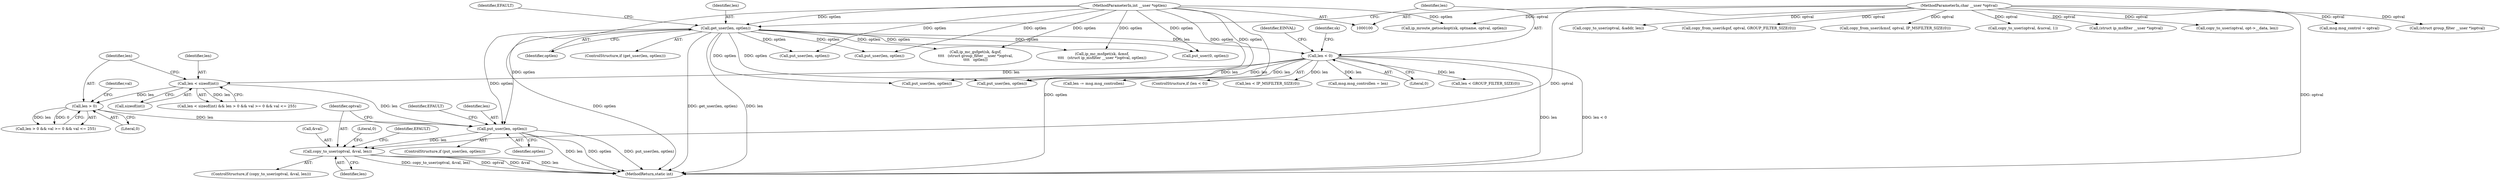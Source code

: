digraph "0_linux_f6d8bd051c391c1c0458a30b2a7abcd939329259_25@API" {
"1000696" [label="(Call,copy_to_user(optval, &val, len))"];
"1000104" [label="(MethodParameterIn,char __user *optval)"];
"1000689" [label="(Call,put_user(len, optlen))"];
"1000645" [label="(Call,len < sizeof(int))"];
"1000138" [label="(Call,len < 0)"];
"1000131" [label="(Call,get_user(len, optlen))"];
"1000105" [label="(MethodParameterIn,int __user *optlen)"];
"1000650" [label="(Call,len > 0)"];
"1000531" [label="(Call,msg.msg_controllen = len)"];
"1000404" [label="(Call,put_user(len, optlen))"];
"1000526" [label="(Call,msg.msg_control = optval)"];
"1000697" [label="(Identifier,optval)"];
"1000706" [label="(MethodReturn,static int)"];
"1000694" [label="(Identifier,EFAULT)"];
"1000138" [label="(Call,len < 0)"];
"1000105" [label="(MethodParameterIn,int __user *optlen)"];
"1000140" [label="(Literal,0)"];
"1000468" [label="(Call,len < GROUP_FILTER_SIZE(0))"];
"1000705" [label="(Literal,0)"];
"1000649" [label="(Call,len > 0 && val >= 0 && val <= 255)"];
"1000688" [label="(ControlStructure,if (put_user(len, optlen)))"];
"1000703" [label="(Identifier,EFAULT)"];
"1000698" [label="(Call,&val)"];
"1000136" [label="(Identifier,EFAULT)"];
"1000203" [label="(Call,put_user(len, optlen))"];
"1000497" [label="(Call,(struct group_filter __user *)optval)"];
"1000650" [label="(Call,len > 0)"];
"1000411" [label="(Call,copy_to_user(optval, &addr, len))"];
"1000691" [label="(Identifier,optlen)"];
"1000671" [label="(Call,put_user(len, optlen))"];
"1000493" [label="(Call,ip_mc_gsfget(sk, &gsf,\n\t\t\t\t   (struct group_filter __user *)optval,\n\t\t\t\t   optlen))"];
"1000647" [label="(Call,sizeof(int))"];
"1000645" [label="(Call,len < sizeof(int))"];
"1000655" [label="(Identifier,val)"];
"1000131" [label="(Call,get_user(len, optlen))"];
"1000133" [label="(Identifier,optlen)"];
"1000652" [label="(Literal,0)"];
"1000651" [label="(Identifier,len)"];
"1000646" [label="(Identifier,len)"];
"1000197" [label="(Call,put_user(0, optlen))"];
"1000145" [label="(Identifier,sk)"];
"1000689" [label="(Call,put_user(len, optlen))"];
"1000104" [label="(MethodParameterIn,char __user *optval)"];
"1000479" [label="(Call,copy_from_user(&gsf, optval, GROUP_FILTER_SIZE(0)))"];
"1000644" [label="(Call,len < sizeof(int) && len > 0 && val >= 0 && val <= 255)"];
"1000605" [label="(Call,len -= msg.msg_controllen)"];
"1000125" [label="(Call,ip_mroute_getsockopt(sk, optname, optval, optlen))"];
"1000437" [label="(Call,copy_from_user(&msf, optval, IP_MSFILTER_SIZE(0)))"];
"1000678" [label="(Call,copy_to_user(optval, &ucval, 1))"];
"1000139" [label="(Identifier,len)"];
"1000132" [label="(Identifier,len)"];
"1000137" [label="(ControlStructure,if (len < 0))"];
"1000690" [label="(Identifier,len)"];
"1000611" [label="(Call,put_user(len, optlen))"];
"1000695" [label="(ControlStructure,if (copy_to_user(optval, &val, len)))"];
"1000130" [label="(ControlStructure,if (get_user(len, optlen)))"];
"1000696" [label="(Call,copy_to_user(optval, &val, len))"];
"1000143" [label="(Identifier,EINVAL)"];
"1000451" [label="(Call,ip_mc_msfget(sk, &msf,\n\t\t\t\t   (struct ip_msfilter __user *)optval, optlen))"];
"1000700" [label="(Identifier,len)"];
"1000455" [label="(Call,(struct ip_msfilter __user *)optval)"];
"1000426" [label="(Call,len < IP_MSFILTER_SIZE(0))"];
"1000210" [label="(Call,copy_to_user(optval, opt->__data, len))"];
"1000696" -> "1000695"  [label="AST: "];
"1000696" -> "1000700"  [label="CFG: "];
"1000697" -> "1000696"  [label="AST: "];
"1000698" -> "1000696"  [label="AST: "];
"1000700" -> "1000696"  [label="AST: "];
"1000703" -> "1000696"  [label="CFG: "];
"1000705" -> "1000696"  [label="CFG: "];
"1000696" -> "1000706"  [label="DDG: len"];
"1000696" -> "1000706"  [label="DDG: copy_to_user(optval, &val, len)"];
"1000696" -> "1000706"  [label="DDG: optval"];
"1000696" -> "1000706"  [label="DDG: &val"];
"1000104" -> "1000696"  [label="DDG: optval"];
"1000689" -> "1000696"  [label="DDG: len"];
"1000104" -> "1000100"  [label="AST: "];
"1000104" -> "1000706"  [label="DDG: optval"];
"1000104" -> "1000125"  [label="DDG: optval"];
"1000104" -> "1000210"  [label="DDG: optval"];
"1000104" -> "1000411"  [label="DDG: optval"];
"1000104" -> "1000437"  [label="DDG: optval"];
"1000104" -> "1000455"  [label="DDG: optval"];
"1000104" -> "1000479"  [label="DDG: optval"];
"1000104" -> "1000497"  [label="DDG: optval"];
"1000104" -> "1000526"  [label="DDG: optval"];
"1000104" -> "1000678"  [label="DDG: optval"];
"1000689" -> "1000688"  [label="AST: "];
"1000689" -> "1000691"  [label="CFG: "];
"1000690" -> "1000689"  [label="AST: "];
"1000691" -> "1000689"  [label="AST: "];
"1000694" -> "1000689"  [label="CFG: "];
"1000697" -> "1000689"  [label="CFG: "];
"1000689" -> "1000706"  [label="DDG: put_user(len, optlen)"];
"1000689" -> "1000706"  [label="DDG: len"];
"1000689" -> "1000706"  [label="DDG: optlen"];
"1000645" -> "1000689"  [label="DDG: len"];
"1000650" -> "1000689"  [label="DDG: len"];
"1000131" -> "1000689"  [label="DDG: optlen"];
"1000105" -> "1000689"  [label="DDG: optlen"];
"1000645" -> "1000644"  [label="AST: "];
"1000645" -> "1000647"  [label="CFG: "];
"1000646" -> "1000645"  [label="AST: "];
"1000647" -> "1000645"  [label="AST: "];
"1000651" -> "1000645"  [label="CFG: "];
"1000644" -> "1000645"  [label="CFG: "];
"1000645" -> "1000644"  [label="DDG: len"];
"1000138" -> "1000645"  [label="DDG: len"];
"1000645" -> "1000650"  [label="DDG: len"];
"1000138" -> "1000137"  [label="AST: "];
"1000138" -> "1000140"  [label="CFG: "];
"1000139" -> "1000138"  [label="AST: "];
"1000140" -> "1000138"  [label="AST: "];
"1000143" -> "1000138"  [label="CFG: "];
"1000145" -> "1000138"  [label="CFG: "];
"1000138" -> "1000706"  [label="DDG: len"];
"1000138" -> "1000706"  [label="DDG: len < 0"];
"1000131" -> "1000138"  [label="DDG: len"];
"1000138" -> "1000203"  [label="DDG: len"];
"1000138" -> "1000404"  [label="DDG: len"];
"1000138" -> "1000426"  [label="DDG: len"];
"1000138" -> "1000468"  [label="DDG: len"];
"1000138" -> "1000531"  [label="DDG: len"];
"1000138" -> "1000605"  [label="DDG: len"];
"1000131" -> "1000130"  [label="AST: "];
"1000131" -> "1000133"  [label="CFG: "];
"1000132" -> "1000131"  [label="AST: "];
"1000133" -> "1000131"  [label="AST: "];
"1000136" -> "1000131"  [label="CFG: "];
"1000139" -> "1000131"  [label="CFG: "];
"1000131" -> "1000706"  [label="DDG: len"];
"1000131" -> "1000706"  [label="DDG: optlen"];
"1000131" -> "1000706"  [label="DDG: get_user(len, optlen)"];
"1000105" -> "1000131"  [label="DDG: optlen"];
"1000131" -> "1000197"  [label="DDG: optlen"];
"1000131" -> "1000203"  [label="DDG: optlen"];
"1000131" -> "1000404"  [label="DDG: optlen"];
"1000131" -> "1000451"  [label="DDG: optlen"];
"1000131" -> "1000493"  [label="DDG: optlen"];
"1000131" -> "1000611"  [label="DDG: optlen"];
"1000131" -> "1000671"  [label="DDG: optlen"];
"1000105" -> "1000100"  [label="AST: "];
"1000105" -> "1000706"  [label="DDG: optlen"];
"1000105" -> "1000125"  [label="DDG: optlen"];
"1000105" -> "1000197"  [label="DDG: optlen"];
"1000105" -> "1000203"  [label="DDG: optlen"];
"1000105" -> "1000404"  [label="DDG: optlen"];
"1000105" -> "1000451"  [label="DDG: optlen"];
"1000105" -> "1000493"  [label="DDG: optlen"];
"1000105" -> "1000611"  [label="DDG: optlen"];
"1000105" -> "1000671"  [label="DDG: optlen"];
"1000650" -> "1000649"  [label="AST: "];
"1000650" -> "1000652"  [label="CFG: "];
"1000651" -> "1000650"  [label="AST: "];
"1000652" -> "1000650"  [label="AST: "];
"1000655" -> "1000650"  [label="CFG: "];
"1000649" -> "1000650"  [label="CFG: "];
"1000650" -> "1000649"  [label="DDG: len"];
"1000650" -> "1000649"  [label="DDG: 0"];
}
